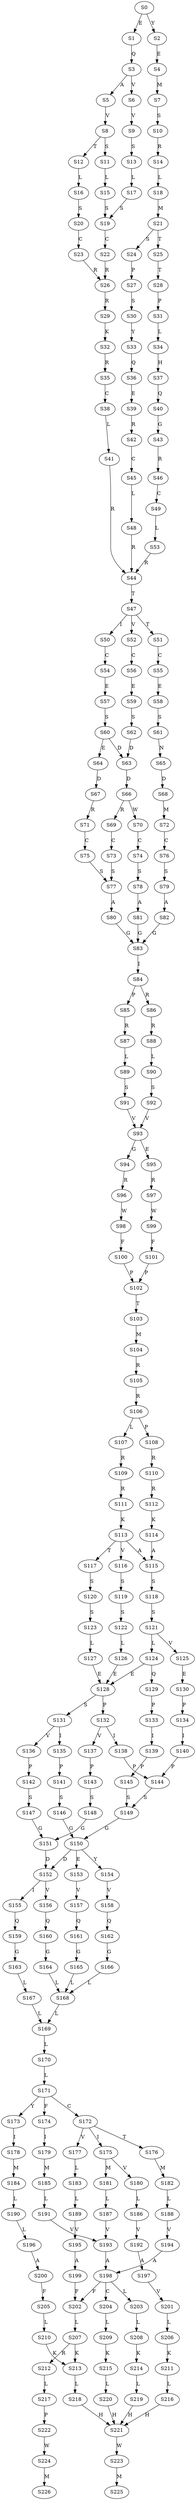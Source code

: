 strict digraph  {
	S0 -> S1 [ label = E ];
	S0 -> S2 [ label = Y ];
	S1 -> S3 [ label = Q ];
	S2 -> S4 [ label = E ];
	S3 -> S5 [ label = A ];
	S3 -> S6 [ label = V ];
	S4 -> S7 [ label = M ];
	S5 -> S8 [ label = V ];
	S6 -> S9 [ label = V ];
	S7 -> S10 [ label = S ];
	S8 -> S11 [ label = S ];
	S8 -> S12 [ label = T ];
	S9 -> S13 [ label = S ];
	S10 -> S14 [ label = R ];
	S11 -> S15 [ label = L ];
	S12 -> S16 [ label = L ];
	S13 -> S17 [ label = L ];
	S14 -> S18 [ label = L ];
	S15 -> S19 [ label = S ];
	S16 -> S20 [ label = S ];
	S17 -> S19 [ label = S ];
	S18 -> S21 [ label = M ];
	S19 -> S22 [ label = C ];
	S20 -> S23 [ label = C ];
	S21 -> S24 [ label = S ];
	S21 -> S25 [ label = T ];
	S22 -> S26 [ label = R ];
	S23 -> S26 [ label = R ];
	S24 -> S27 [ label = P ];
	S25 -> S28 [ label = T ];
	S26 -> S29 [ label = R ];
	S27 -> S30 [ label = S ];
	S28 -> S31 [ label = P ];
	S29 -> S32 [ label = K ];
	S30 -> S33 [ label = Y ];
	S31 -> S34 [ label = L ];
	S32 -> S35 [ label = R ];
	S33 -> S36 [ label = Q ];
	S34 -> S37 [ label = H ];
	S35 -> S38 [ label = C ];
	S36 -> S39 [ label = E ];
	S37 -> S40 [ label = Q ];
	S38 -> S41 [ label = L ];
	S39 -> S42 [ label = R ];
	S40 -> S43 [ label = G ];
	S41 -> S44 [ label = R ];
	S42 -> S45 [ label = C ];
	S43 -> S46 [ label = R ];
	S44 -> S47 [ label = T ];
	S45 -> S48 [ label = L ];
	S46 -> S49 [ label = C ];
	S47 -> S50 [ label = I ];
	S47 -> S51 [ label = T ];
	S47 -> S52 [ label = V ];
	S48 -> S44 [ label = R ];
	S49 -> S53 [ label = L ];
	S50 -> S54 [ label = C ];
	S51 -> S55 [ label = C ];
	S52 -> S56 [ label = C ];
	S53 -> S44 [ label = R ];
	S54 -> S57 [ label = E ];
	S55 -> S58 [ label = E ];
	S56 -> S59 [ label = E ];
	S57 -> S60 [ label = S ];
	S58 -> S61 [ label = S ];
	S59 -> S62 [ label = S ];
	S60 -> S63 [ label = D ];
	S60 -> S64 [ label = E ];
	S61 -> S65 [ label = N ];
	S62 -> S63 [ label = D ];
	S63 -> S66 [ label = D ];
	S64 -> S67 [ label = D ];
	S65 -> S68 [ label = D ];
	S66 -> S69 [ label = R ];
	S66 -> S70 [ label = W ];
	S67 -> S71 [ label = R ];
	S68 -> S72 [ label = M ];
	S69 -> S73 [ label = C ];
	S70 -> S74 [ label = C ];
	S71 -> S75 [ label = C ];
	S72 -> S76 [ label = C ];
	S73 -> S77 [ label = S ];
	S74 -> S78 [ label = S ];
	S75 -> S77 [ label = S ];
	S76 -> S79 [ label = S ];
	S77 -> S80 [ label = A ];
	S78 -> S81 [ label = A ];
	S79 -> S82 [ label = A ];
	S80 -> S83 [ label = G ];
	S81 -> S83 [ label = G ];
	S82 -> S83 [ label = G ];
	S83 -> S84 [ label = I ];
	S84 -> S85 [ label = P ];
	S84 -> S86 [ label = R ];
	S85 -> S87 [ label = R ];
	S86 -> S88 [ label = R ];
	S87 -> S89 [ label = L ];
	S88 -> S90 [ label = L ];
	S89 -> S91 [ label = S ];
	S90 -> S92 [ label = S ];
	S91 -> S93 [ label = V ];
	S92 -> S93 [ label = V ];
	S93 -> S94 [ label = G ];
	S93 -> S95 [ label = E ];
	S94 -> S96 [ label = R ];
	S95 -> S97 [ label = R ];
	S96 -> S98 [ label = W ];
	S97 -> S99 [ label = W ];
	S98 -> S100 [ label = F ];
	S99 -> S101 [ label = F ];
	S100 -> S102 [ label = P ];
	S101 -> S102 [ label = P ];
	S102 -> S103 [ label = T ];
	S103 -> S104 [ label = M ];
	S104 -> S105 [ label = R ];
	S105 -> S106 [ label = R ];
	S106 -> S107 [ label = L ];
	S106 -> S108 [ label = P ];
	S107 -> S109 [ label = R ];
	S108 -> S110 [ label = R ];
	S109 -> S111 [ label = R ];
	S110 -> S112 [ label = R ];
	S111 -> S113 [ label = K ];
	S112 -> S114 [ label = K ];
	S113 -> S115 [ label = A ];
	S113 -> S116 [ label = V ];
	S113 -> S117 [ label = T ];
	S114 -> S115 [ label = A ];
	S115 -> S118 [ label = S ];
	S116 -> S119 [ label = S ];
	S117 -> S120 [ label = S ];
	S118 -> S121 [ label = S ];
	S119 -> S122 [ label = S ];
	S120 -> S123 [ label = S ];
	S121 -> S124 [ label = L ];
	S121 -> S125 [ label = V ];
	S122 -> S126 [ label = L ];
	S123 -> S127 [ label = L ];
	S124 -> S128 [ label = E ];
	S124 -> S129 [ label = Q ];
	S125 -> S130 [ label = E ];
	S126 -> S128 [ label = E ];
	S127 -> S128 [ label = E ];
	S128 -> S131 [ label = S ];
	S128 -> S132 [ label = P ];
	S129 -> S133 [ label = P ];
	S130 -> S134 [ label = P ];
	S131 -> S135 [ label = I ];
	S131 -> S136 [ label = V ];
	S132 -> S137 [ label = V ];
	S132 -> S138 [ label = I ];
	S133 -> S139 [ label = I ];
	S134 -> S140 [ label = I ];
	S135 -> S141 [ label = P ];
	S136 -> S142 [ label = P ];
	S137 -> S143 [ label = P ];
	S138 -> S144 [ label = P ];
	S139 -> S145 [ label = P ];
	S140 -> S144 [ label = P ];
	S141 -> S146 [ label = S ];
	S142 -> S147 [ label = S ];
	S143 -> S148 [ label = S ];
	S144 -> S149 [ label = S ];
	S145 -> S149 [ label = S ];
	S146 -> S150 [ label = G ];
	S147 -> S151 [ label = G ];
	S148 -> S151 [ label = G ];
	S149 -> S150 [ label = G ];
	S150 -> S152 [ label = D ];
	S150 -> S153 [ label = E ];
	S150 -> S154 [ label = Y ];
	S151 -> S152 [ label = D ];
	S152 -> S155 [ label = I ];
	S152 -> S156 [ label = V ];
	S153 -> S157 [ label = V ];
	S154 -> S158 [ label = V ];
	S155 -> S159 [ label = Q ];
	S156 -> S160 [ label = Q ];
	S157 -> S161 [ label = Q ];
	S158 -> S162 [ label = Q ];
	S159 -> S163 [ label = G ];
	S160 -> S164 [ label = G ];
	S161 -> S165 [ label = G ];
	S162 -> S166 [ label = G ];
	S163 -> S167 [ label = L ];
	S164 -> S168 [ label = L ];
	S165 -> S168 [ label = L ];
	S166 -> S168 [ label = L ];
	S167 -> S169 [ label = L ];
	S168 -> S169 [ label = L ];
	S169 -> S170 [ label = L ];
	S170 -> S171 [ label = L ];
	S171 -> S172 [ label = C ];
	S171 -> S173 [ label = Y ];
	S171 -> S174 [ label = F ];
	S172 -> S175 [ label = I ];
	S172 -> S176 [ label = T ];
	S172 -> S177 [ label = V ];
	S173 -> S178 [ label = I ];
	S174 -> S179 [ label = I ];
	S175 -> S180 [ label = V ];
	S175 -> S181 [ label = M ];
	S176 -> S182 [ label = M ];
	S177 -> S183 [ label = L ];
	S178 -> S184 [ label = M ];
	S179 -> S185 [ label = M ];
	S180 -> S186 [ label = L ];
	S181 -> S187 [ label = L ];
	S182 -> S188 [ label = L ];
	S183 -> S189 [ label = L ];
	S184 -> S190 [ label = L ];
	S185 -> S191 [ label = L ];
	S186 -> S192 [ label = V ];
	S187 -> S193 [ label = V ];
	S188 -> S194 [ label = V ];
	S189 -> S195 [ label = V ];
	S190 -> S196 [ label = L ];
	S191 -> S193 [ label = V ];
	S192 -> S197 [ label = A ];
	S193 -> S198 [ label = A ];
	S194 -> S198 [ label = A ];
	S195 -> S199 [ label = A ];
	S196 -> S200 [ label = A ];
	S197 -> S201 [ label = V ];
	S198 -> S202 [ label = F ];
	S198 -> S203 [ label = L ];
	S198 -> S204 [ label = C ];
	S199 -> S202 [ label = F ];
	S200 -> S205 [ label = F ];
	S201 -> S206 [ label = L ];
	S202 -> S207 [ label = L ];
	S203 -> S208 [ label = L ];
	S204 -> S209 [ label = L ];
	S205 -> S210 [ label = L ];
	S206 -> S211 [ label = K ];
	S207 -> S212 [ label = R ];
	S207 -> S213 [ label = K ];
	S208 -> S214 [ label = K ];
	S209 -> S215 [ label = K ];
	S210 -> S213 [ label = K ];
	S211 -> S216 [ label = L ];
	S212 -> S217 [ label = L ];
	S213 -> S218 [ label = L ];
	S214 -> S219 [ label = L ];
	S215 -> S220 [ label = L ];
	S216 -> S221 [ label = H ];
	S217 -> S222 [ label = P ];
	S218 -> S221 [ label = H ];
	S219 -> S221 [ label = H ];
	S220 -> S221 [ label = H ];
	S221 -> S223 [ label = W ];
	S222 -> S224 [ label = W ];
	S223 -> S225 [ label = M ];
	S224 -> S226 [ label = M ];
}
